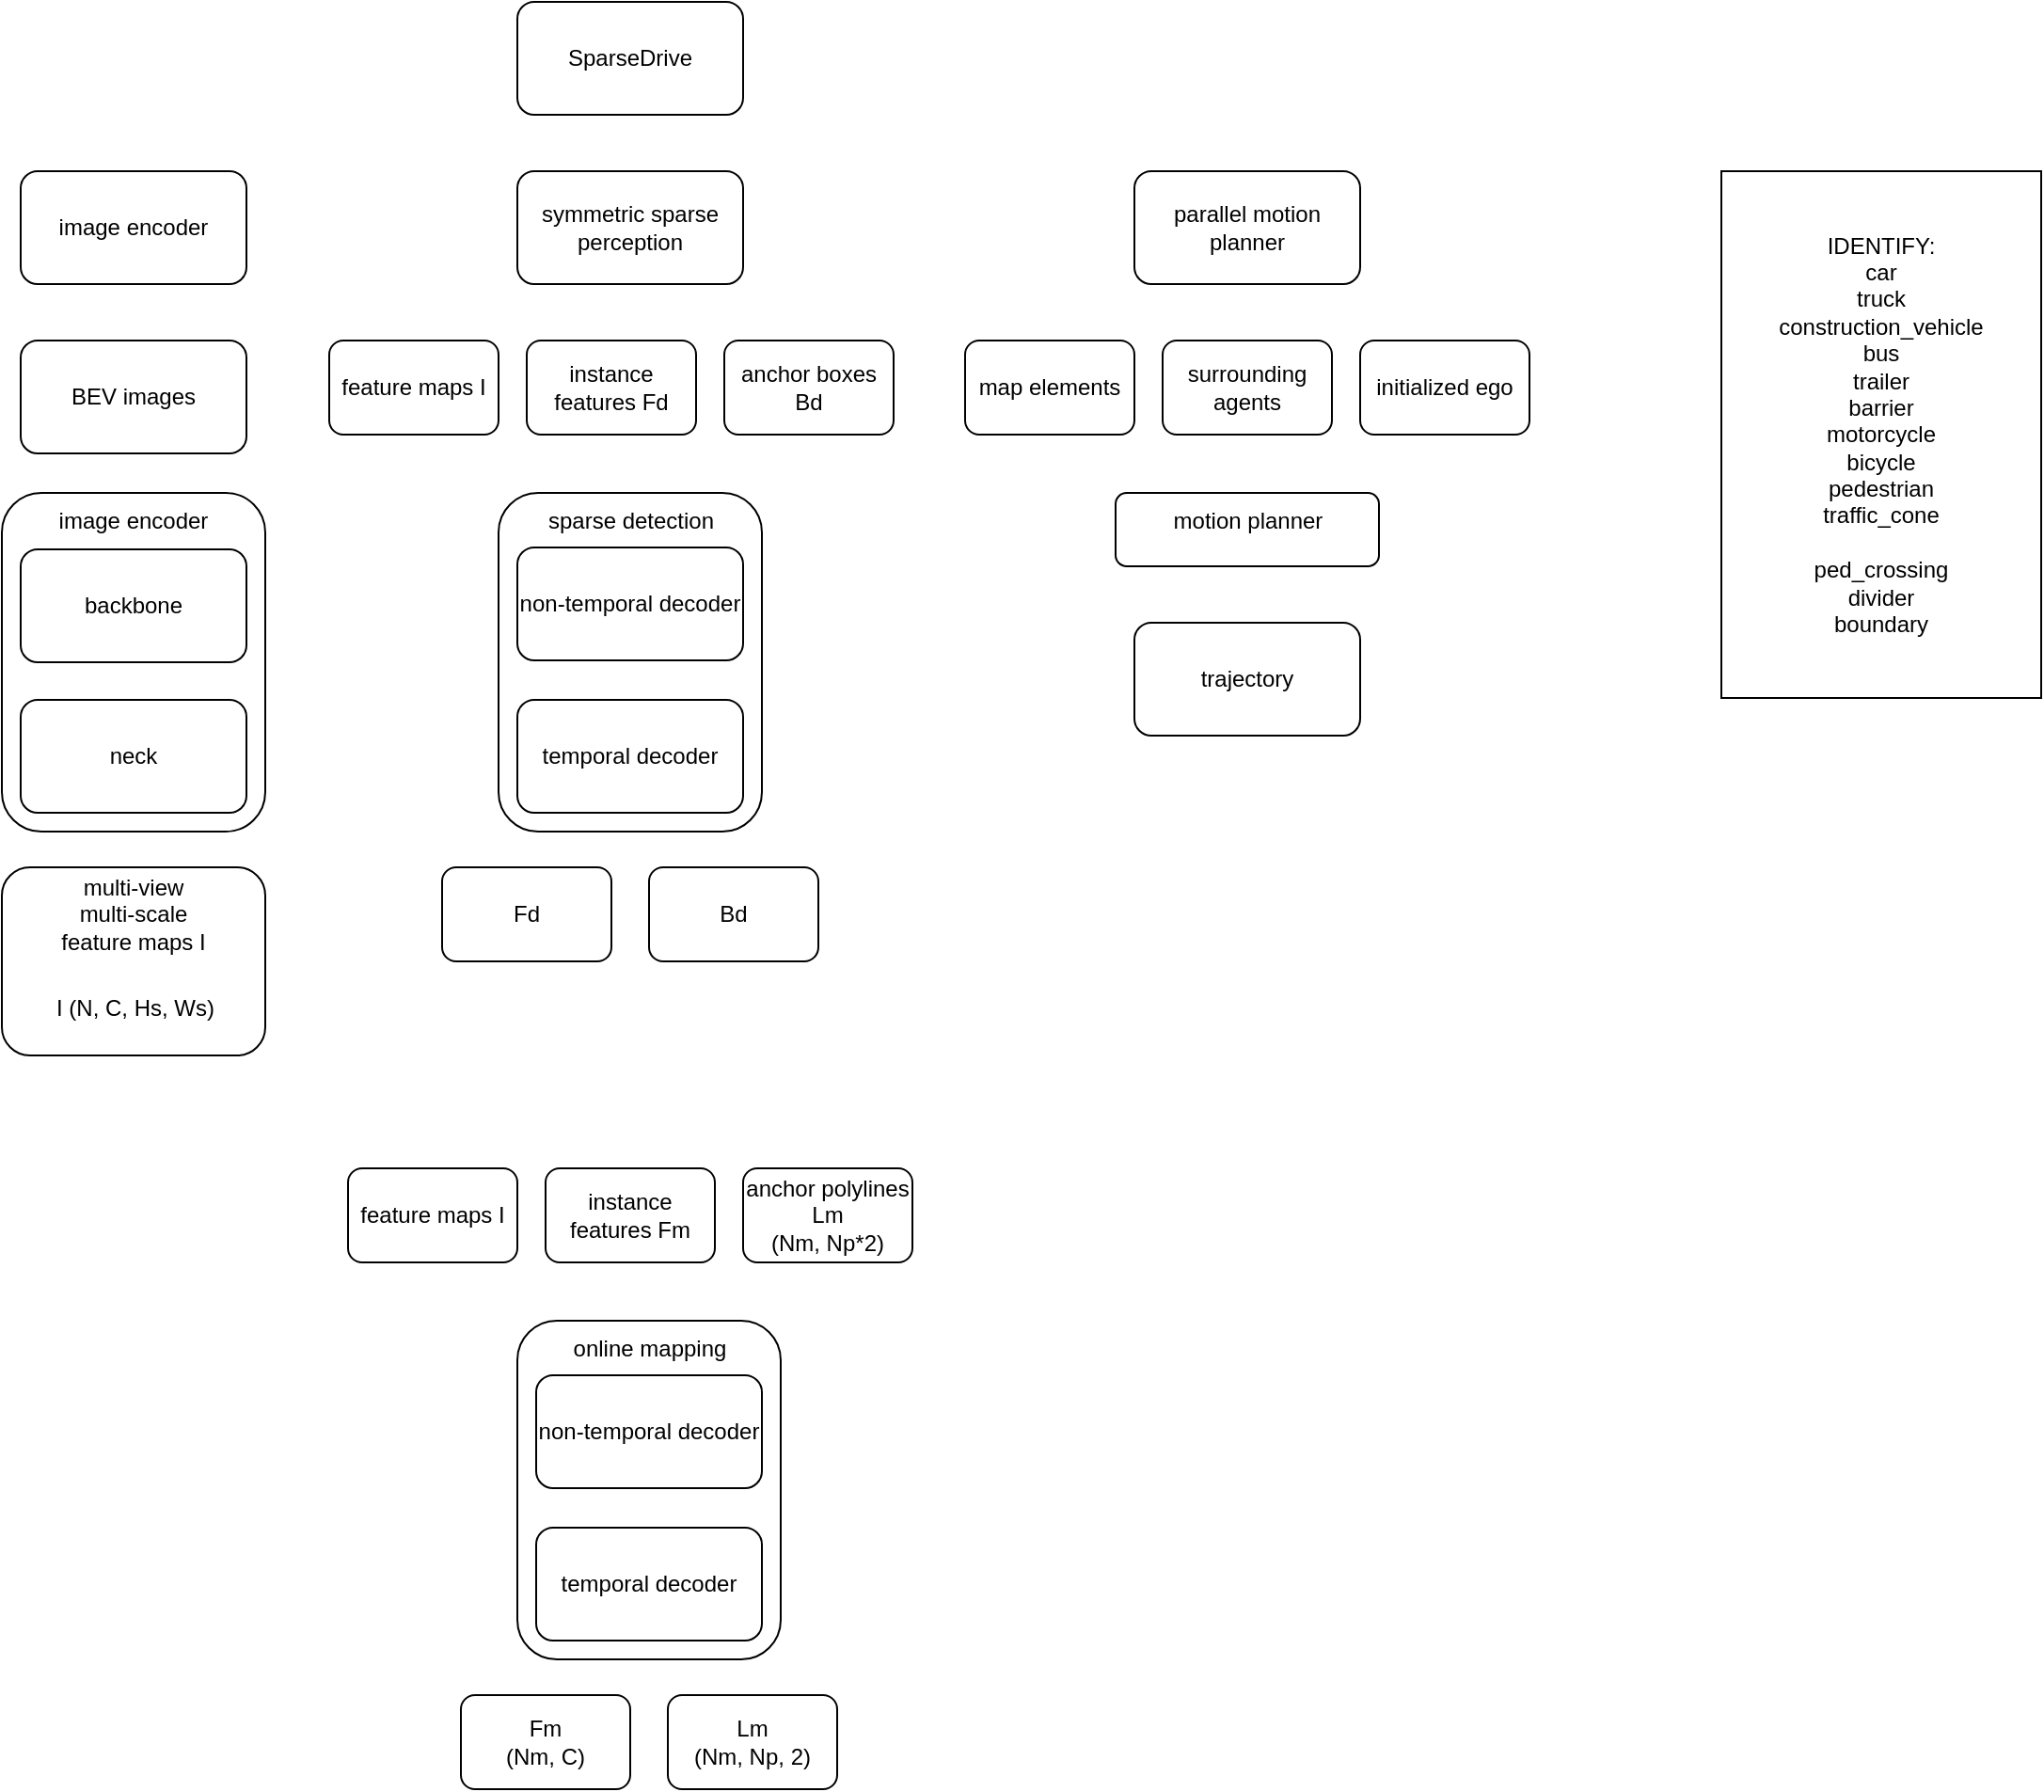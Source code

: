 <mxfile version="24.7.14">
  <diagram name="第 1 页" id="YOAP40VyK5vfWviQJd3N">
    <mxGraphModel dx="998" dy="536" grid="1" gridSize="10" guides="1" tooltips="1" connect="1" arrows="1" fold="1" page="1" pageScale="1" pageWidth="827" pageHeight="1169" math="0" shadow="0">
      <root>
        <mxCell id="0" />
        <mxCell id="1" parent="0" />
        <mxCell id="MdxfO4Nw2_HGN67nGP4e-7" value="" style="rounded=1;whiteSpace=wrap;html=1;" parent="1" vertex="1">
          <mxGeometry x="66" y="281" width="140" height="180" as="geometry" />
        </mxCell>
        <mxCell id="MdxfO4Nw2_HGN67nGP4e-1" value="image encoder" style="rounded=1;whiteSpace=wrap;html=1;" parent="1" vertex="1">
          <mxGeometry x="76" y="110" width="120" height="60" as="geometry" />
        </mxCell>
        <mxCell id="MdxfO4Nw2_HGN67nGP4e-2" value="SparseDrive" style="rounded=1;whiteSpace=wrap;html=1;" parent="1" vertex="1">
          <mxGeometry x="340" y="20" width="120" height="60" as="geometry" />
        </mxCell>
        <mxCell id="MdxfO4Nw2_HGN67nGP4e-3" value="symmetric sparse perception" style="rounded=1;whiteSpace=wrap;html=1;" parent="1" vertex="1">
          <mxGeometry x="340" y="110" width="120" height="60" as="geometry" />
        </mxCell>
        <mxCell id="MdxfO4Nw2_HGN67nGP4e-4" value="parallel motion planner" style="rounded=1;whiteSpace=wrap;html=1;" parent="1" vertex="1">
          <mxGeometry x="668" y="110" width="120" height="60" as="geometry" />
        </mxCell>
        <mxCell id="MdxfO4Nw2_HGN67nGP4e-5" value="backbone" style="rounded=1;whiteSpace=wrap;html=1;" parent="1" vertex="1">
          <mxGeometry x="76" y="311" width="120" height="60" as="geometry" />
        </mxCell>
        <mxCell id="MdxfO4Nw2_HGN67nGP4e-6" value="neck" style="rounded=1;whiteSpace=wrap;html=1;" parent="1" vertex="1">
          <mxGeometry x="76" y="391" width="120" height="60" as="geometry" />
        </mxCell>
        <mxCell id="MdxfO4Nw2_HGN67nGP4e-8" value="image encoder" style="text;html=1;align=center;verticalAlign=middle;whiteSpace=wrap;rounded=0;" parent="1" vertex="1">
          <mxGeometry x="91" y="281" width="90" height="30" as="geometry" />
        </mxCell>
        <mxCell id="MdxfO4Nw2_HGN67nGP4e-9" value="BEV images" style="rounded=1;whiteSpace=wrap;html=1;" parent="1" vertex="1">
          <mxGeometry x="76" y="200" width="120" height="60" as="geometry" />
        </mxCell>
        <mxCell id="MdxfO4Nw2_HGN67nGP4e-10" value="" style="rounded=1;whiteSpace=wrap;html=1;" parent="1" vertex="1">
          <mxGeometry x="66" y="480" width="140" height="100" as="geometry" />
        </mxCell>
        <mxCell id="MdxfO4Nw2_HGN67nGP4e-11" value="multi-view&lt;div&gt;multi-scale&lt;/div&gt;&lt;div&gt;feature maps I&lt;/div&gt;" style="text;html=1;align=center;verticalAlign=middle;whiteSpace=wrap;rounded=0;" parent="1" vertex="1">
          <mxGeometry x="96" y="490" width="80" height="30" as="geometry" />
        </mxCell>
        <mxCell id="MdxfO4Nw2_HGN67nGP4e-13" value="I (N, C, Hs, Ws)" style="text;html=1;align=center;verticalAlign=middle;whiteSpace=wrap;rounded=0;" parent="1" vertex="1">
          <mxGeometry x="92" y="540" width="90" height="30" as="geometry" />
        </mxCell>
        <mxCell id="MdxfO4Nw2_HGN67nGP4e-15" value="" style="rounded=1;whiteSpace=wrap;html=1;" parent="1" vertex="1">
          <mxGeometry x="330" y="281" width="140" height="180" as="geometry" />
        </mxCell>
        <mxCell id="MdxfO4Nw2_HGN67nGP4e-16" value="sparse detection" style="text;html=1;align=center;verticalAlign=middle;whiteSpace=wrap;rounded=0;" parent="1" vertex="1">
          <mxGeometry x="347.5" y="281" width="105" height="30" as="geometry" />
        </mxCell>
        <mxCell id="MdxfO4Nw2_HGN67nGP4e-17" value="&lt;div&gt;Fd&lt;/div&gt;" style="rounded=1;whiteSpace=wrap;html=1;" parent="1" vertex="1">
          <mxGeometry x="300" y="480" width="90" height="50" as="geometry" />
        </mxCell>
        <mxCell id="MdxfO4Nw2_HGN67nGP4e-18" value="&lt;div&gt;Bd&lt;/div&gt;" style="rounded=1;whiteSpace=wrap;html=1;" parent="1" vertex="1">
          <mxGeometry x="410" y="480" width="90" height="50" as="geometry" />
        </mxCell>
        <mxCell id="MdxfO4Nw2_HGN67nGP4e-19" value="" style="rounded=1;whiteSpace=wrap;html=1;" parent="1" vertex="1">
          <mxGeometry x="658" y="281" width="140" height="39" as="geometry" />
        </mxCell>
        <mxCell id="MdxfO4Nw2_HGN67nGP4e-20" value="motion planner" style="text;html=1;align=center;verticalAlign=middle;whiteSpace=wrap;rounded=0;" parent="1" vertex="1">
          <mxGeometry x="675.5" y="281" width="105" height="30" as="geometry" />
        </mxCell>
        <mxCell id="MdxfO4Nw2_HGN67nGP4e-21" value="map elements" style="rounded=1;whiteSpace=wrap;html=1;" parent="1" vertex="1">
          <mxGeometry x="578" y="200" width="90" height="50" as="geometry" />
        </mxCell>
        <mxCell id="MdxfO4Nw2_HGN67nGP4e-22" value="surrounding agents" style="rounded=1;whiteSpace=wrap;html=1;" parent="1" vertex="1">
          <mxGeometry x="683" y="200" width="90" height="50" as="geometry" />
        </mxCell>
        <mxCell id="MdxfO4Nw2_HGN67nGP4e-23" value="initialized ego" style="rounded=1;whiteSpace=wrap;html=1;" parent="1" vertex="1">
          <mxGeometry x="788" y="200" width="90" height="50" as="geometry" />
        </mxCell>
        <mxCell id="MdxfO4Nw2_HGN67nGP4e-24" value="trajectory" style="rounded=1;whiteSpace=wrap;html=1;" parent="1" vertex="1">
          <mxGeometry x="668" y="350" width="120" height="60" as="geometry" />
        </mxCell>
        <mxCell id="MdxfO4Nw2_HGN67nGP4e-25" value="feature maps I" style="rounded=1;whiteSpace=wrap;html=1;" parent="1" vertex="1">
          <mxGeometry x="240" y="200" width="90" height="50" as="geometry" />
        </mxCell>
        <mxCell id="MdxfO4Nw2_HGN67nGP4e-26" value="instance features Fd" style="rounded=1;whiteSpace=wrap;html=1;" parent="1" vertex="1">
          <mxGeometry x="345" y="200" width="90" height="50" as="geometry" />
        </mxCell>
        <mxCell id="MdxfO4Nw2_HGN67nGP4e-27" value="anchor boxes Bd" style="rounded=1;whiteSpace=wrap;html=1;" parent="1" vertex="1">
          <mxGeometry x="450" y="200" width="90" height="50" as="geometry" />
        </mxCell>
        <mxCell id="MdxfO4Nw2_HGN67nGP4e-28" value="non-temporal decoder" style="rounded=1;whiteSpace=wrap;html=1;" parent="1" vertex="1">
          <mxGeometry x="340" y="310" width="120" height="60" as="geometry" />
        </mxCell>
        <mxCell id="MdxfO4Nw2_HGN67nGP4e-29" value="temporal decoder" style="rounded=1;whiteSpace=wrap;html=1;" parent="1" vertex="1">
          <mxGeometry x="340" y="391" width="120" height="60" as="geometry" />
        </mxCell>
        <mxCell id="MdxfO4Nw2_HGN67nGP4e-36" value="" style="rounded=1;whiteSpace=wrap;html=1;" parent="1" vertex="1">
          <mxGeometry x="340" y="721" width="140" height="180" as="geometry" />
        </mxCell>
        <mxCell id="MdxfO4Nw2_HGN67nGP4e-37" value="online mapping" style="text;html=1;align=center;verticalAlign=middle;whiteSpace=wrap;rounded=0;" parent="1" vertex="1">
          <mxGeometry x="357.5" y="721" width="105" height="30" as="geometry" />
        </mxCell>
        <mxCell id="MdxfO4Nw2_HGN67nGP4e-38" value="&lt;div&gt;Fm&lt;/div&gt;&lt;div&gt;(Nm, C)&lt;/div&gt;" style="rounded=1;whiteSpace=wrap;html=1;" parent="1" vertex="1">
          <mxGeometry x="310" y="920" width="90" height="50" as="geometry" />
        </mxCell>
        <mxCell id="MdxfO4Nw2_HGN67nGP4e-39" value="&lt;div&gt;Lm&lt;/div&gt;&lt;div&gt;(Nm, Np, 2)&lt;/div&gt;" style="rounded=1;whiteSpace=wrap;html=1;" parent="1" vertex="1">
          <mxGeometry x="420" y="920" width="90" height="50" as="geometry" />
        </mxCell>
        <mxCell id="MdxfO4Nw2_HGN67nGP4e-40" value="feature maps I" style="rounded=1;whiteSpace=wrap;html=1;" parent="1" vertex="1">
          <mxGeometry x="250" y="640" width="90" height="50" as="geometry" />
        </mxCell>
        <mxCell id="MdxfO4Nw2_HGN67nGP4e-41" value="instance features Fm" style="rounded=1;whiteSpace=wrap;html=1;" parent="1" vertex="1">
          <mxGeometry x="355" y="640" width="90" height="50" as="geometry" />
        </mxCell>
        <mxCell id="MdxfO4Nw2_HGN67nGP4e-42" value="anchor polylines Lm&lt;div&gt;(Nm, Np*2)&lt;/div&gt;" style="rounded=1;whiteSpace=wrap;html=1;" parent="1" vertex="1">
          <mxGeometry x="460" y="640" width="90" height="50" as="geometry" />
        </mxCell>
        <mxCell id="MdxfO4Nw2_HGN67nGP4e-43" value="non-temporal decoder" style="rounded=1;whiteSpace=wrap;html=1;" parent="1" vertex="1">
          <mxGeometry x="350" y="750" width="120" height="60" as="geometry" />
        </mxCell>
        <mxCell id="MdxfO4Nw2_HGN67nGP4e-44" value="temporal decoder" style="rounded=1;whiteSpace=wrap;html=1;" parent="1" vertex="1">
          <mxGeometry x="350" y="831" width="120" height="60" as="geometry" />
        </mxCell>
        <mxCell id="ALasrI6WZMe77TCxt2ad-2" value="&lt;div&gt;IDENTIFY:&lt;/div&gt;car&lt;div&gt;truck&lt;/div&gt;&lt;div&gt;construction_vehicle&lt;/div&gt;&lt;div&gt;bus&lt;/div&gt;&lt;div&gt;trailer&lt;/div&gt;&lt;div&gt;barrier&lt;/div&gt;&lt;div&gt;motorcycle&lt;/div&gt;&lt;div&gt;bicycle&lt;/div&gt;&lt;div&gt;pedestrian&lt;/div&gt;&lt;div&gt;traffic_cone&lt;/div&gt;&lt;div&gt;&lt;br&gt;&lt;/div&gt;&lt;div&gt;ped_crossing&lt;/div&gt;&lt;div&gt;divider&lt;/div&gt;&lt;div&gt;boundary&lt;/div&gt;" style="rounded=0;whiteSpace=wrap;html=1;" vertex="1" parent="1">
          <mxGeometry x="980" y="110" width="170" height="280" as="geometry" />
        </mxCell>
      </root>
    </mxGraphModel>
  </diagram>
</mxfile>
